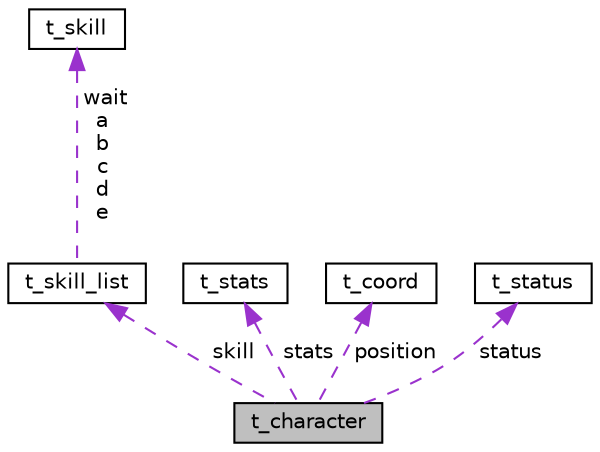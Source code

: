digraph "t_character"
{
 // INTERACTIVE_SVG=YES
  bgcolor="transparent";
  edge [fontname="Helvetica",fontsize="10",labelfontname="Helvetica",labelfontsize="10"];
  node [fontname="Helvetica",fontsize="10",shape=record];
  Node1 [label="t_character",height=0.2,width=0.4,color="black", fillcolor="grey75", style="filled", fontcolor="black"];
  Node2 -> Node1 [dir="back",color="darkorchid3",fontsize="10",style="dashed",label=" skill" ,fontname="Helvetica"];
  Node2 [label="t_skill_list",height=0.2,width=0.4,color="black",URL="$structt__skill__list.html"];
  Node3 -> Node2 [dir="back",color="darkorchid3",fontsize="10",style="dashed",label=" wait\na\nb\nc\nd\ne" ,fontname="Helvetica"];
  Node3 [label="t_skill",height=0.2,width=0.4,color="black",URL="$structt__skill.html"];
  Node4 -> Node1 [dir="back",color="darkorchid3",fontsize="10",style="dashed",label=" stats" ,fontname="Helvetica"];
  Node4 [label="t_stats",height=0.2,width=0.4,color="black",URL="$structt__stats.html"];
  Node5 -> Node1 [dir="back",color="darkorchid3",fontsize="10",style="dashed",label=" position" ,fontname="Helvetica"];
  Node5 [label="t_coord",height=0.2,width=0.4,color="black",URL="$structt__coord.html"];
  Node6 -> Node1 [dir="back",color="darkorchid3",fontsize="10",style="dashed",label=" status" ,fontname="Helvetica"];
  Node6 [label="t_status",height=0.2,width=0.4,color="black",URL="$structt__status.html"];
}
